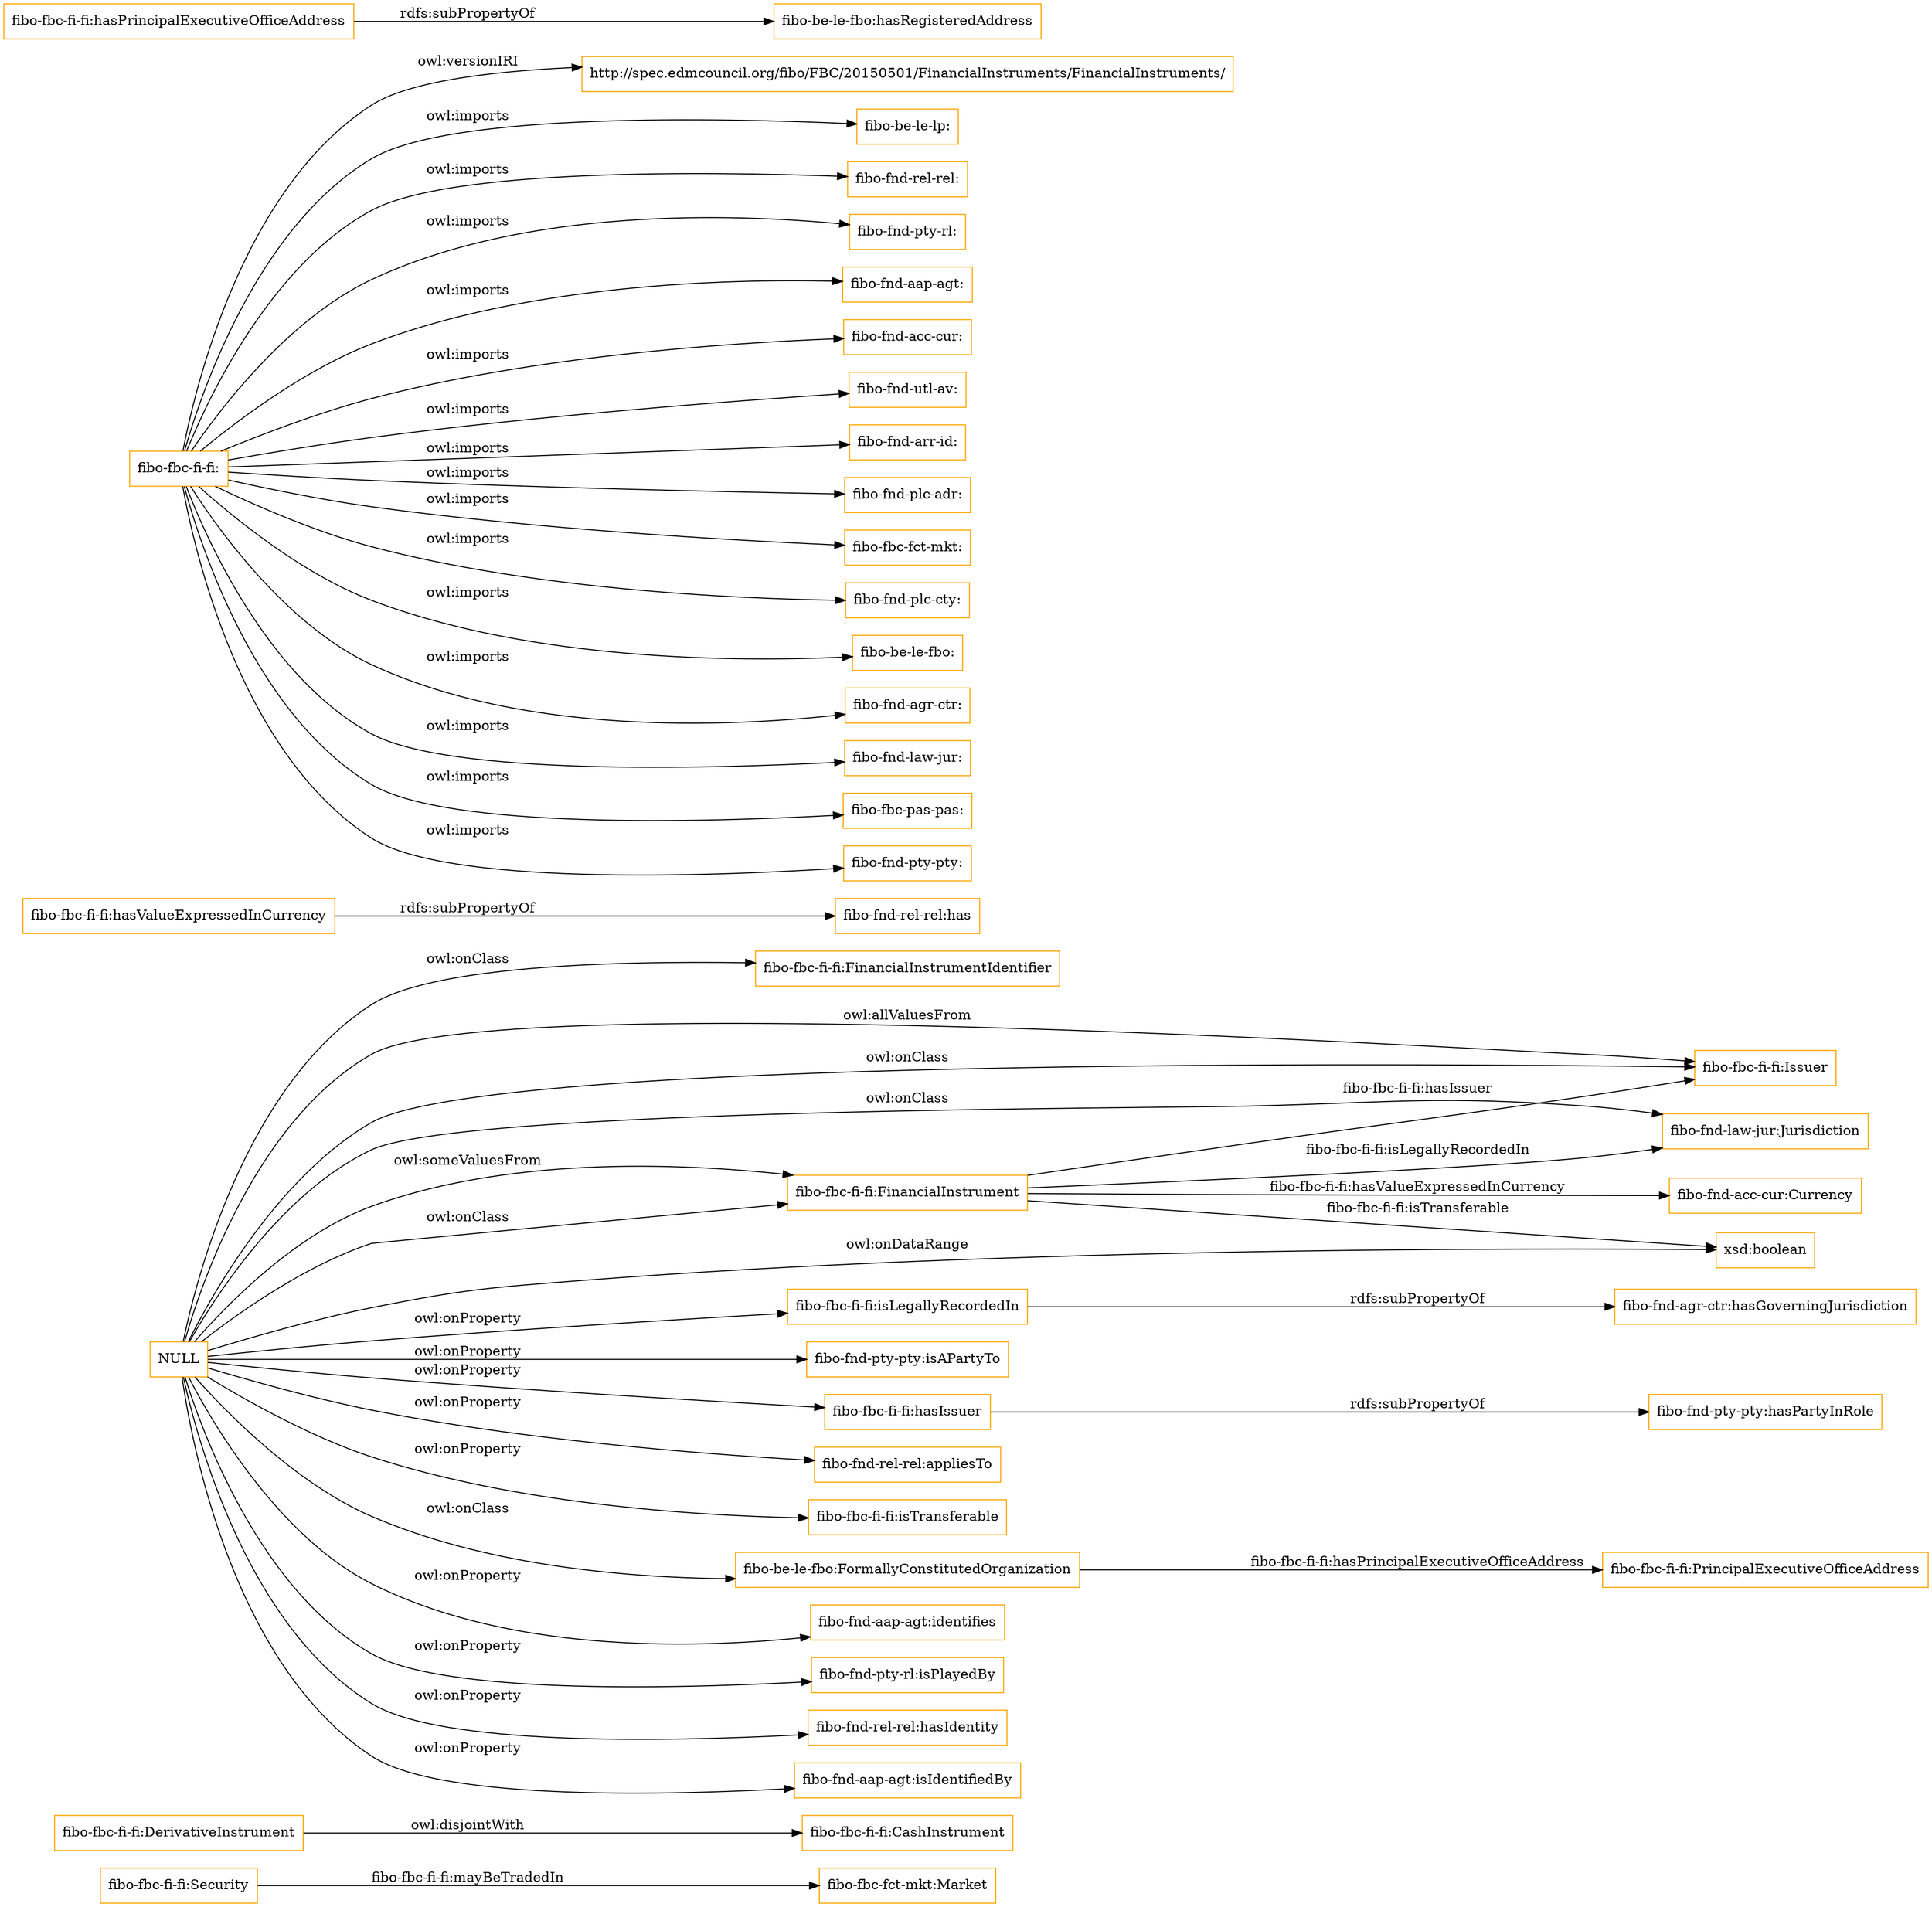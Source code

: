 digraph ar2dtool_diagram { 
rankdir=LR;
size="1501"
node [shape = rectangle, color="orange"]; "fibo-fbc-fi-fi:Security" "fibo-fbc-fi-fi:CashInstrument" "fibo-fbc-fi-fi:FinancialInstrumentIdentifier" "fibo-fbc-fi-fi:FinancialInstrument" "fibo-fbc-fi-fi:DerivativeInstrument" "fibo-fbc-fi-fi:PrincipalExecutiveOfficeAddress" "fibo-fbc-fi-fi:Issuer" ; /*classes style*/
	"fibo-fbc-fi-fi:hasValueExpressedInCurrency" -> "fibo-fnd-rel-rel:has" [ label = "rdfs:subPropertyOf" ];
	"fibo-fbc-fi-fi:DerivativeInstrument" -> "fibo-fbc-fi-fi:CashInstrument" [ label = "owl:disjointWith" ];
	"fibo-fbc-fi-fi:isLegallyRecordedIn" -> "fibo-fnd-agr-ctr:hasGoverningJurisdiction" [ label = "rdfs:subPropertyOf" ];
	"fibo-fbc-fi-fi:hasIssuer" -> "fibo-fnd-pty-pty:hasPartyInRole" [ label = "rdfs:subPropertyOf" ];
	"fibo-fbc-fi-fi:" -> "http://spec.edmcouncil.org/fibo/FBC/20150501/FinancialInstruments/FinancialInstruments/" [ label = "owl:versionIRI" ];
	"fibo-fbc-fi-fi:" -> "fibo-be-le-lp:" [ label = "owl:imports" ];
	"fibo-fbc-fi-fi:" -> "fibo-fnd-rel-rel:" [ label = "owl:imports" ];
	"fibo-fbc-fi-fi:" -> "fibo-fnd-pty-rl:" [ label = "owl:imports" ];
	"fibo-fbc-fi-fi:" -> "fibo-fnd-aap-agt:" [ label = "owl:imports" ];
	"fibo-fbc-fi-fi:" -> "fibo-fnd-acc-cur:" [ label = "owl:imports" ];
	"fibo-fbc-fi-fi:" -> "fibo-fnd-utl-av:" [ label = "owl:imports" ];
	"fibo-fbc-fi-fi:" -> "fibo-fnd-arr-id:" [ label = "owl:imports" ];
	"fibo-fbc-fi-fi:" -> "fibo-fnd-plc-adr:" [ label = "owl:imports" ];
	"fibo-fbc-fi-fi:" -> "fibo-fbc-fct-mkt:" [ label = "owl:imports" ];
	"fibo-fbc-fi-fi:" -> "fibo-fnd-plc-cty:" [ label = "owl:imports" ];
	"fibo-fbc-fi-fi:" -> "fibo-be-le-fbo:" [ label = "owl:imports" ];
	"fibo-fbc-fi-fi:" -> "fibo-fnd-agr-ctr:" [ label = "owl:imports" ];
	"fibo-fbc-fi-fi:" -> "fibo-fnd-law-jur:" [ label = "owl:imports" ];
	"fibo-fbc-fi-fi:" -> "fibo-fbc-pas-pas:" [ label = "owl:imports" ];
	"fibo-fbc-fi-fi:" -> "fibo-fnd-pty-pty:" [ label = "owl:imports" ];
	"fibo-fbc-fi-fi:hasPrincipalExecutiveOfficeAddress" -> "fibo-be-le-fbo:hasRegisteredAddress" [ label = "rdfs:subPropertyOf" ];
	"NULL" -> "fibo-fnd-law-jur:Jurisdiction" [ label = "owl:onClass" ];
	"NULL" -> "fibo-fbc-fi-fi:FinancialInstrument" [ label = "owl:someValuesFrom" ];
	"NULL" -> "fibo-fnd-pty-pty:isAPartyTo" [ label = "owl:onProperty" ];
	"NULL" -> "xsd:boolean" [ label = "owl:onDataRange" ];
	"NULL" -> "fibo-fbc-fi-fi:FinancialInstrumentIdentifier" [ label = "owl:onClass" ];
	"NULL" -> "fibo-fbc-fi-fi:hasIssuer" [ label = "owl:onProperty" ];
	"NULL" -> "fibo-fnd-rel-rel:appliesTo" [ label = "owl:onProperty" ];
	"NULL" -> "fibo-fbc-fi-fi:isTransferable" [ label = "owl:onProperty" ];
	"NULL" -> "fibo-fbc-fi-fi:FinancialInstrument" [ label = "owl:onClass" ];
	"NULL" -> "fibo-fbc-fi-fi:Issuer" [ label = "owl:allValuesFrom" ];
	"NULL" -> "fibo-be-le-fbo:FormallyConstitutedOrganization" [ label = "owl:onClass" ];
	"NULL" -> "fibo-fnd-aap-agt:identifies" [ label = "owl:onProperty" ];
	"NULL" -> "fibo-fnd-pty-rl:isPlayedBy" [ label = "owl:onProperty" ];
	"NULL" -> "fibo-fnd-rel-rel:hasIdentity" [ label = "owl:onProperty" ];
	"NULL" -> "fibo-fbc-fi-fi:Issuer" [ label = "owl:onClass" ];
	"NULL" -> "fibo-fnd-aap-agt:isIdentifiedBy" [ label = "owl:onProperty" ];
	"NULL" -> "fibo-fbc-fi-fi:isLegallyRecordedIn" [ label = "owl:onProperty" ];
	"fibo-fbc-fi-fi:Security" -> "fibo-fbc-fct-mkt:Market" [ label = "fibo-fbc-fi-fi:mayBeTradedIn" ];
	"fibo-be-le-fbo:FormallyConstitutedOrganization" -> "fibo-fbc-fi-fi:PrincipalExecutiveOfficeAddress" [ label = "fibo-fbc-fi-fi:hasPrincipalExecutiveOfficeAddress" ];
	"fibo-fbc-fi-fi:FinancialInstrument" -> "fibo-fbc-fi-fi:Issuer" [ label = "fibo-fbc-fi-fi:hasIssuer" ];
	"fibo-fbc-fi-fi:FinancialInstrument" -> "xsd:boolean" [ label = "fibo-fbc-fi-fi:isTransferable" ];
	"fibo-fbc-fi-fi:FinancialInstrument" -> "fibo-fnd-law-jur:Jurisdiction" [ label = "fibo-fbc-fi-fi:isLegallyRecordedIn" ];
	"fibo-fbc-fi-fi:FinancialInstrument" -> "fibo-fnd-acc-cur:Currency" [ label = "fibo-fbc-fi-fi:hasValueExpressedInCurrency" ];

}
